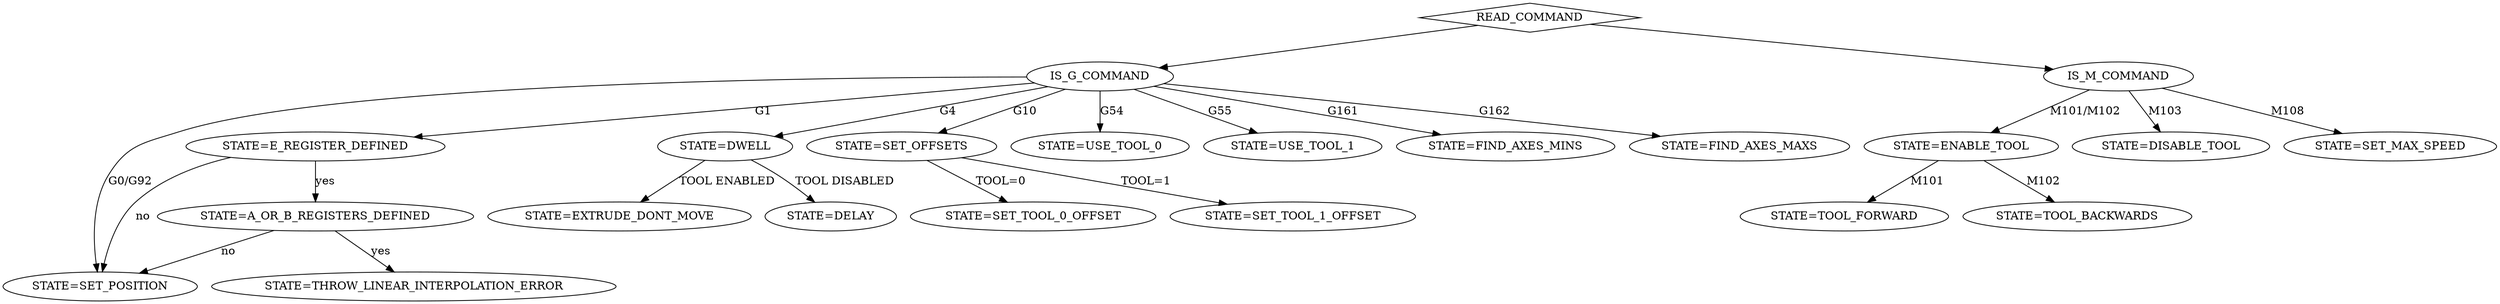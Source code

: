 // vim:ai:et:fenc=utf-8:ff=unix:sw=4:ts=4:

digraph
{
  rankdir=TB;

  "READ_COMMAND" [shape=diamond];
  "READ_COMMAND" -> "IS_G_COMMAND";
  "IS_G_COMMAND" -> "STATE=SET_POSITION" [label="G0/G92"];
  "IS_G_COMMAND" -> "STATE=E_REGISTER_DEFINED" [label="G1"];
  "STATE=E_REGISTER_DEFINED" -> "STATE=A_OR_B_REGISTERS_DEFINED" [label="yes"]
  "STATE=A_OR_B_REGISTERS_DEFINED" -> "STATE=THROW_LINEAR_INTERPOLATION_ERROR" [label="yes"]
  "STATE=A_OR_B_REGISTERS_DEFINED" -> "STATE=SET_POSITION" [label="no"];
  "STATE=E_REGISTER_DEFINED" -> "STATE=SET_POSITION" [label="no"]
  "IS_G_COMMAND" -> "STATE=DWELL" [label="G4"];
  "STATE=DWELL" -> "STATE=EXTRUDE_DONT_MOVE" [label="TOOL ENABLED"];
  "STATE=DWELL" -> "STATE=DELAY" [label="TOOL DISABLED"];
  "IS_G_COMMAND" -> "STATE=SET_OFFSETS"  [label="G10"];
  "STATE=SET_OFFSETS" -> "STATE=SET_TOOL_0_OFFSET" [label="TOOL=0"];
  "STATE=SET_OFFSETS" -> "STATE=SET_TOOL_1_OFFSET" [label="TOOL=1"];
  "IS_G_COMMAND" -> "STATE=USE_TOOL_0" [label="G54"];
  "IS_G_COMMAND" -> "STATE=USE_TOOL_1" [label="G55"];
  "IS_G_COMMAND" -> "STATE=FIND_AXES_MINS" [label="G161"];
  "IS_G_COMMAND" -> "STATE=FIND_AXES_MAXS" [label="G162"];

  "READ_COMMAND" -> "IS_M_COMMAND";
  "IS_M_COMMAND" -> "STATE=ENABLE_TOOL" [label="M101/M102"]
  "STATE=ENABLE_TOOL" -> "STATE=TOOL_FORWARD" [label="M101"]
  "STATE=ENABLE_TOOL" -> "STATE=TOOL_BACKWARDS" [label="M102"]
  "IS_M_COMMAND" -> "STATE=DISABLE_TOOL" [label="M103"]
  "IS_M_COMMAND" -> "STATE=SET_MAX_SPEED" [label="M108"]
 }



